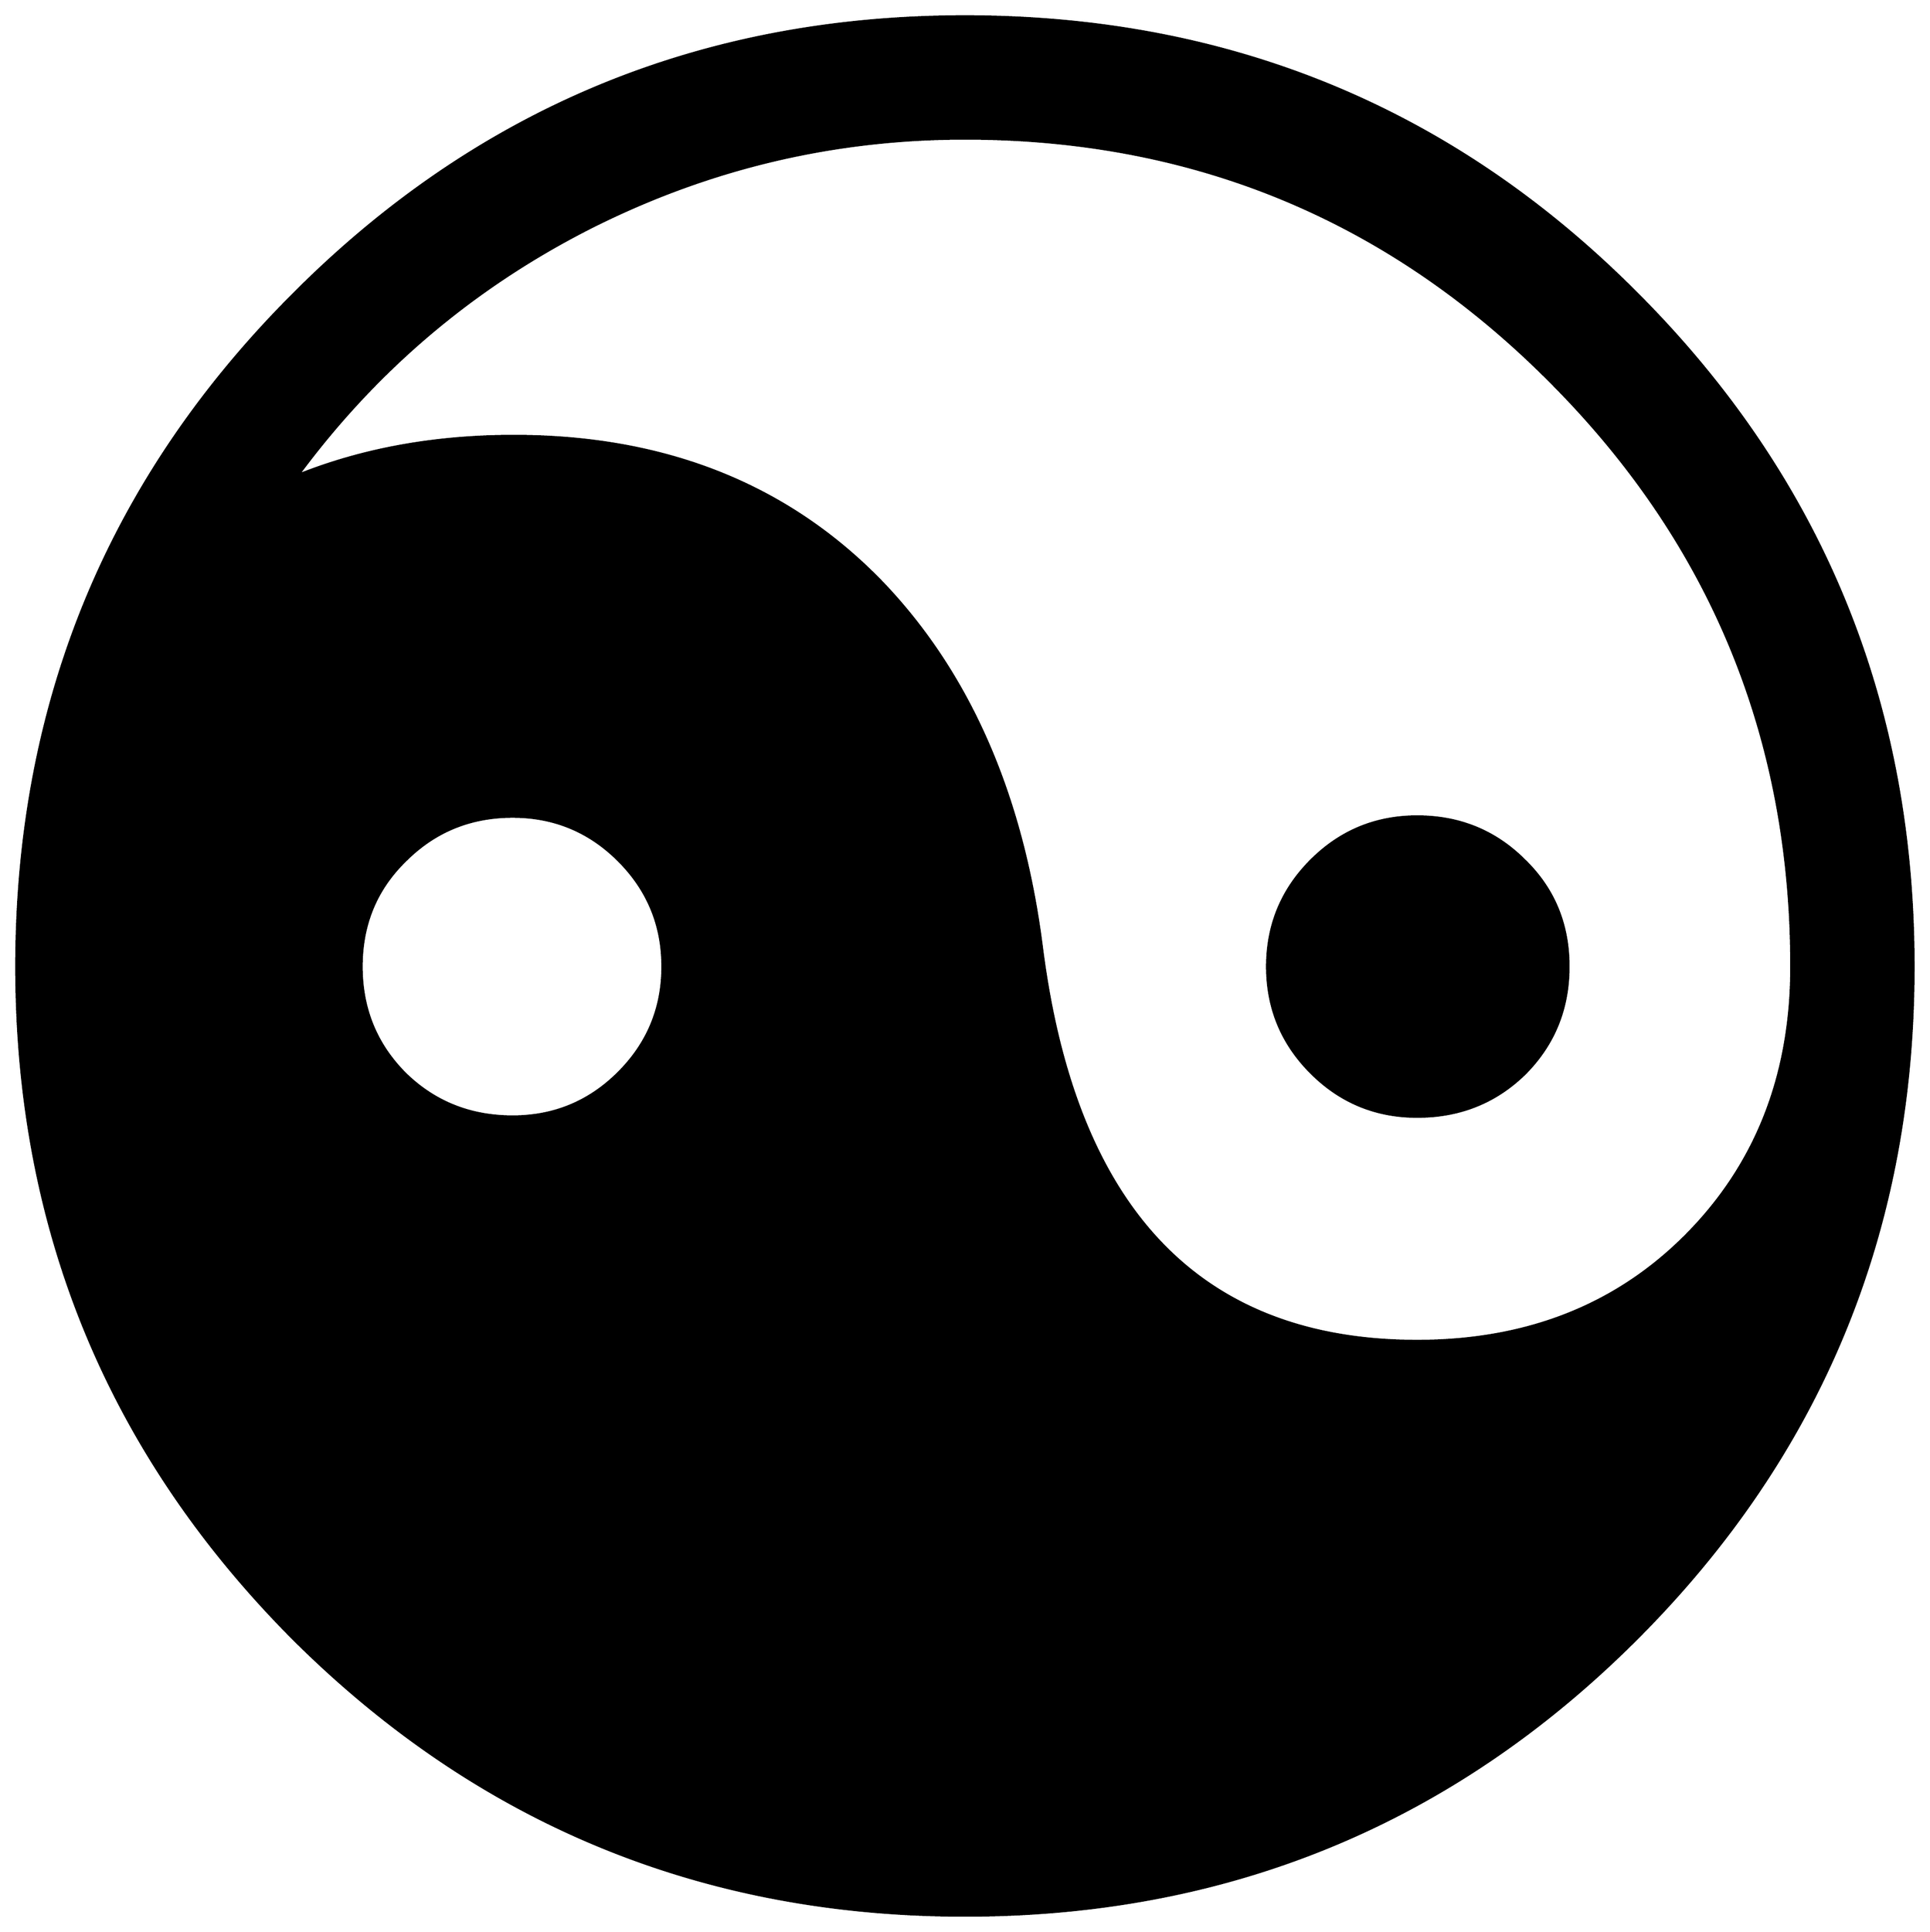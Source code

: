 


\begin{tikzpicture}[y=0.80pt, x=0.80pt, yscale=-1.0, xscale=1.0, inner sep=0pt, outer sep=0pt]
\begin{scope}[shift={(100.0,1864.0)},nonzero rule]
  \path[draw=.,fill=.,line width=1.600pt] (1641.0,-740.0) ..
    controls (1641.0,-524.0) and (1565.333,-340.333) ..
    (1414.0,-189.0) .. controls (1262.667,-37.667) and (1079.0,38.0)
    .. (863.0,38.0) .. controls (647.667,38.0) and (464.0,-37.667)
    .. (312.0,-189.0) .. controls (160.667,-341.0) and
    (85.0,-524.667) .. (85.0,-740.0) .. controls (85.0,-956.0) and
    (160.667,-1139.667) .. (312.0,-1291.0) .. controls
    (463.333,-1443.0) and (647.0,-1519.0) .. (863.0,-1519.0) ..
    controls (1079.667,-1519.0) and (1263.333,-1443.333) ..
    (1414.0,-1292.0) .. controls (1565.333,-1140.667) and
    (1641.0,-956.667) .. (1641.0,-740.0) -- cycle(1541.0,-740.0)
    .. controls (1541.0,-928.0) and (1475.0,-1088.0) ..
    (1343.0,-1220.0) .. controls (1211.0,-1352.667) and
    (1051.0,-1419.0) .. (863.0,-1419.0) .. controls
    (755.0,-1419.0) and (652.667,-1394.667) .. (556.0,-1346.0) ..
    controls (460.0,-1297.333) and (380.0,-1229.667) ..
    (316.0,-1143.0) .. controls (369.333,-1164.333) and
    (428.333,-1175.0) .. (493.0,-1175.0) .. controls
    (616.333,-1175.0) and (716.667,-1135.333) .. (794.0,-1056.0) ..
    controls (866.0,-981.333) and (910.0,-881.333) .. (926.0,-756.0)
    .. controls (953.333,-540.667) and (1056.0,-433.0) ..
    (1234.0,-433.0) .. controls (1323.333,-433.0) and
    (1396.667,-461.667) .. (1454.0,-519.0) .. controls
    (1512.0,-577.0) and (1541.0,-650.667) .. (1541.0,-740.0) --
    cycle(615.0,-740.0) .. controls (615.0,-774.0) and
    (603.0,-803.0) .. (579.0,-827.0) .. controls (555.0,-851.0)
    and (526.0,-863.0) .. (492.0,-863.0) .. controls
    (457.333,-863.0) and (428.0,-851.0) .. (404.0,-827.0) ..
    controls (380.0,-803.667) and (368.0,-774.667) .. (368.0,-740.0)
    .. controls (368.0,-705.333) and (380.0,-676.0) ..
    (404.0,-652.0) .. controls (428.0,-628.667) and (457.333,-617.0)
    .. (492.0,-617.0) .. controls (526.0,-617.0) and
    (555.0,-629.0) .. (579.0,-653.0) .. controls (603.0,-677.0)
    and (615.0,-706.0) .. (615.0,-740.0) -- cycle(1358.0,-740.0)
    .. controls (1358.0,-705.333) and (1346.0,-676.0) ..
    (1322.0,-652.0) .. controls (1298.0,-628.667) and
    (1268.667,-617.0) .. (1234.0,-617.0) .. controls
    (1200.0,-617.0) and (1171.0,-629.0) .. (1147.0,-653.0) ..
    controls (1123.0,-677.0) and (1111.0,-706.0) ..
    (1111.0,-740.0) .. controls (1111.0,-774.0) and
    (1123.0,-803.0) .. (1147.0,-827.0) .. controls
    (1171.0,-851.0) and (1200.0,-863.0) .. (1234.0,-863.0) ..
    controls (1268.667,-863.0) and (1298.0,-851.0) ..
    (1322.0,-827.0) .. controls (1346.0,-803.667) and
    (1358.0,-774.667) .. (1358.0,-740.0) -- cycle;
\end{scope}

\end{tikzpicture}

